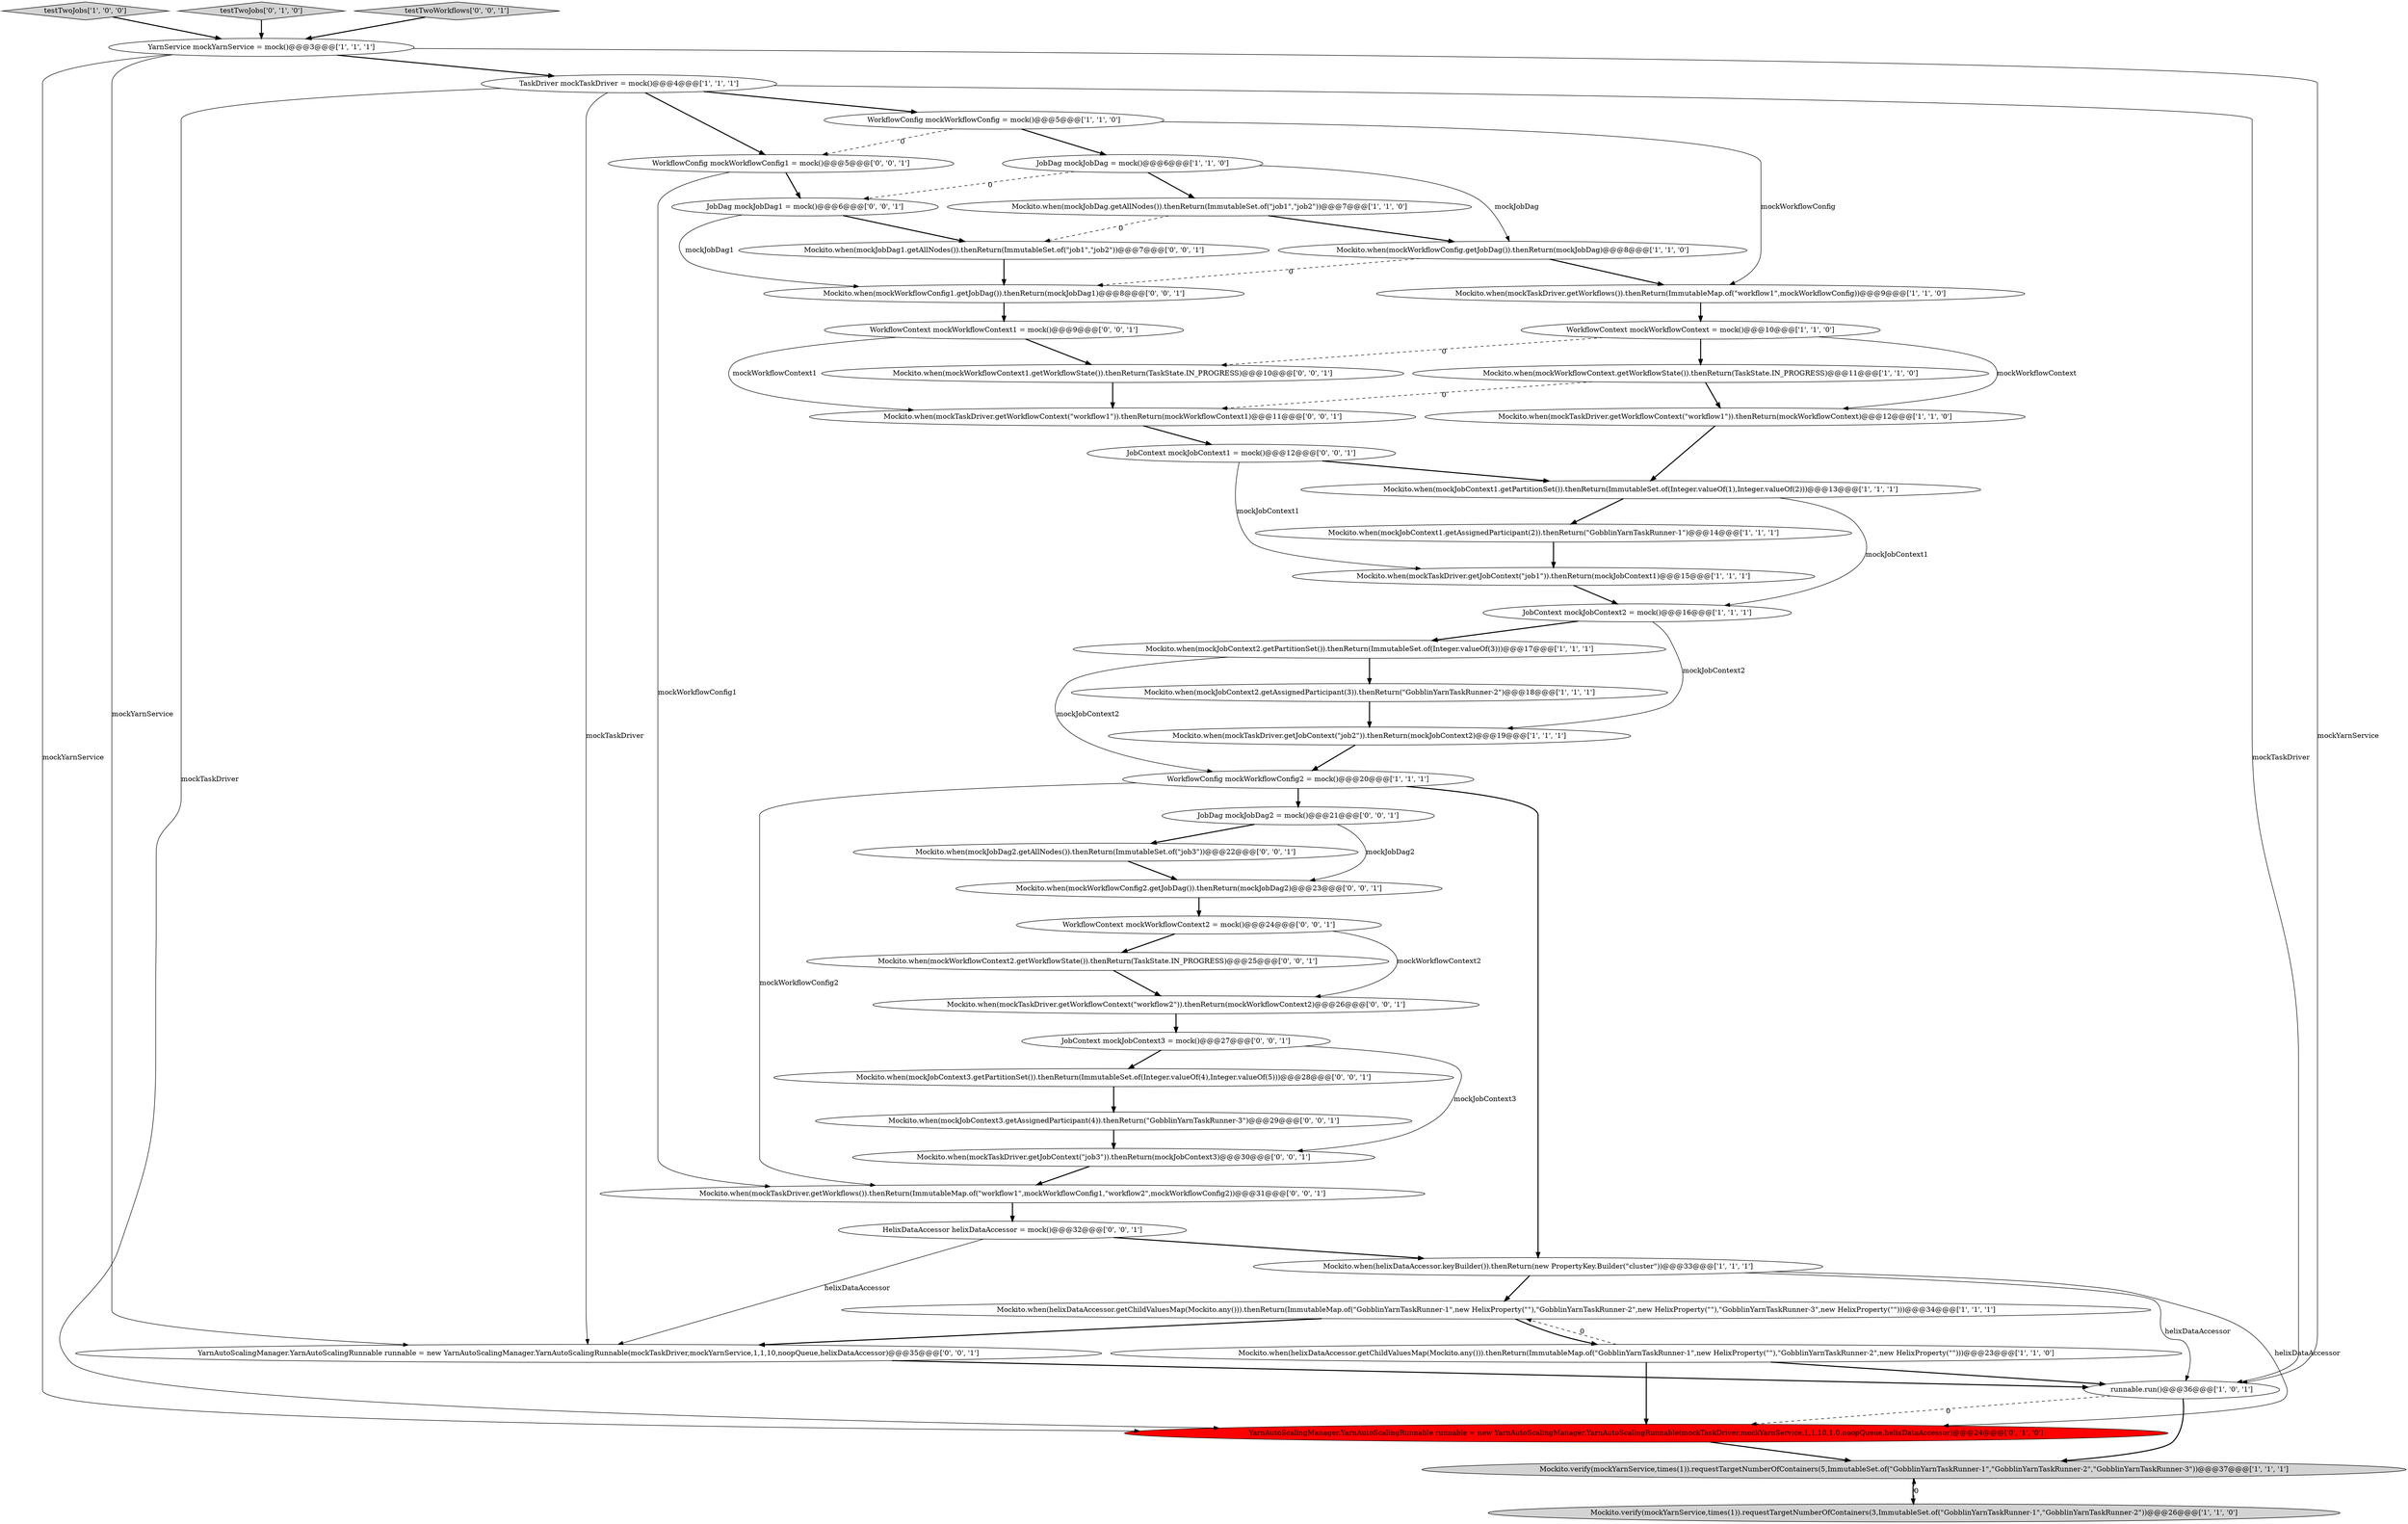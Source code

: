 digraph {
25 [style = filled, label = "YarnAutoScalingManager.YarnAutoScalingRunnable runnable = new YarnAutoScalingManager.YarnAutoScalingRunnable(mockTaskDriver,mockYarnService,1,1,10,1.0,noopQueue,helixDataAccessor)@@@24@@@['0', '1', '0']", fillcolor = red, shape = ellipse image = "AAA1AAABBB2BBB"];
22 [style = filled, label = "Mockito.when(mockJobContext2.getPartitionSet()).thenReturn(ImmutableSet.of(Integer.valueOf(3)))@@@17@@@['1', '1', '1']", fillcolor = white, shape = ellipse image = "AAA0AAABBB1BBB"];
4 [style = filled, label = "YarnService mockYarnService = mock()@@@3@@@['1', '1', '1']", fillcolor = white, shape = ellipse image = "AAA0AAABBB1BBB"];
2 [style = filled, label = "Mockito.when(mockJobContext2.getAssignedParticipant(3)).thenReturn(\"GobblinYarnTaskRunner-2\")@@@18@@@['1', '1', '1']", fillcolor = white, shape = ellipse image = "AAA0AAABBB1BBB"];
14 [style = filled, label = "WorkflowConfig mockWorkflowConfig2 = mock()@@@20@@@['1', '1', '1']", fillcolor = white, shape = ellipse image = "AAA0AAABBB1BBB"];
3 [style = filled, label = "Mockito.when(mockJobDag.getAllNodes()).thenReturn(ImmutableSet.of(\"job1\",\"job2\"))@@@7@@@['1', '1', '0']", fillcolor = white, shape = ellipse image = "AAA0AAABBB1BBB"];
20 [style = filled, label = "Mockito.when(mockWorkflowContext.getWorkflowState()).thenReturn(TaskState.IN_PROGRESS)@@@11@@@['1', '1', '0']", fillcolor = white, shape = ellipse image = "AAA0AAABBB1BBB"];
23 [style = filled, label = "Mockito.when(helixDataAccessor.getChildValuesMap(Mockito.any())).thenReturn(ImmutableMap.of(\"GobblinYarnTaskRunner-1\",new HelixProperty(\"\"),\"GobblinYarnTaskRunner-2\",new HelixProperty(\"\")))@@@23@@@['1', '1', '0']", fillcolor = white, shape = ellipse image = "AAA0AAABBB1BBB"];
29 [style = filled, label = "JobContext mockJobContext1 = mock()@@@12@@@['0', '0', '1']", fillcolor = white, shape = ellipse image = "AAA0AAABBB3BBB"];
8 [style = filled, label = "TaskDriver mockTaskDriver = mock()@@@4@@@['1', '1', '1']", fillcolor = white, shape = ellipse image = "AAA0AAABBB1BBB"];
44 [style = filled, label = "Mockito.when(mockTaskDriver.getWorkflowContext(\"workflow1\")).thenReturn(mockWorkflowContext1)@@@11@@@['0', '0', '1']", fillcolor = white, shape = ellipse image = "AAA0AAABBB3BBB"];
38 [style = filled, label = "JobDag mockJobDag1 = mock()@@@6@@@['0', '0', '1']", fillcolor = white, shape = ellipse image = "AAA0AAABBB3BBB"];
39 [style = filled, label = "Mockito.when(mockJobDag1.getAllNodes()).thenReturn(ImmutableSet.of(\"job1\",\"job2\"))@@@7@@@['0', '0', '1']", fillcolor = white, shape = ellipse image = "AAA0AAABBB3BBB"];
15 [style = filled, label = "Mockito.verify(mockYarnService,times(1)).requestTargetNumberOfContainers(3,ImmutableSet.of(\"GobblinYarnTaskRunner-1\",\"GobblinYarnTaskRunner-2\"))@@@26@@@['1', '1', '0']", fillcolor = lightgray, shape = ellipse image = "AAA0AAABBB1BBB"];
36 [style = filled, label = "JobDag mockJobDag2 = mock()@@@21@@@['0', '0', '1']", fillcolor = white, shape = ellipse image = "AAA0AAABBB3BBB"];
46 [style = filled, label = "Mockito.when(mockJobContext3.getPartitionSet()).thenReturn(ImmutableSet.of(Integer.valueOf(4),Integer.valueOf(5)))@@@28@@@['0', '0', '1']", fillcolor = white, shape = ellipse image = "AAA0AAABBB3BBB"];
30 [style = filled, label = "Mockito.when(mockWorkflowConfig2.getJobDag()).thenReturn(mockJobDag2)@@@23@@@['0', '0', '1']", fillcolor = white, shape = ellipse image = "AAA0AAABBB3BBB"];
21 [style = filled, label = "Mockito.when(mockTaskDriver.getWorkflowContext(\"workflow1\")).thenReturn(mockWorkflowContext)@@@12@@@['1', '1', '0']", fillcolor = white, shape = ellipse image = "AAA0AAABBB1BBB"];
19 [style = filled, label = "WorkflowContext mockWorkflowContext = mock()@@@10@@@['1', '1', '0']", fillcolor = white, shape = ellipse image = "AAA0AAABBB1BBB"];
6 [style = filled, label = "JobContext mockJobContext2 = mock()@@@16@@@['1', '1', '1']", fillcolor = white, shape = ellipse image = "AAA0AAABBB1BBB"];
12 [style = filled, label = "Mockito.when(mockTaskDriver.getJobContext(\"job2\")).thenReturn(mockJobContext2)@@@19@@@['1', '1', '1']", fillcolor = white, shape = ellipse image = "AAA0AAABBB1BBB"];
43 [style = filled, label = "WorkflowContext mockWorkflowContext2 = mock()@@@24@@@['0', '0', '1']", fillcolor = white, shape = ellipse image = "AAA0AAABBB3BBB"];
0 [style = filled, label = "testTwoJobs['1', '0', '0']", fillcolor = lightgray, shape = diamond image = "AAA0AAABBB1BBB"];
9 [style = filled, label = "Mockito.when(mockTaskDriver.getJobContext(\"job1\")).thenReturn(mockJobContext1)@@@15@@@['1', '1', '1']", fillcolor = white, shape = ellipse image = "AAA0AAABBB1BBB"];
5 [style = filled, label = "Mockito.when(mockTaskDriver.getWorkflows()).thenReturn(ImmutableMap.of(\"workflow1\",mockWorkflowConfig))@@@9@@@['1', '1', '0']", fillcolor = white, shape = ellipse image = "AAA0AAABBB1BBB"];
24 [style = filled, label = "JobDag mockJobDag = mock()@@@6@@@['1', '1', '0']", fillcolor = white, shape = ellipse image = "AAA0AAABBB1BBB"];
40 [style = filled, label = "Mockito.when(mockWorkflowContext2.getWorkflowState()).thenReturn(TaskState.IN_PROGRESS)@@@25@@@['0', '0', '1']", fillcolor = white, shape = ellipse image = "AAA0AAABBB3BBB"];
42 [style = filled, label = "YarnAutoScalingManager.YarnAutoScalingRunnable runnable = new YarnAutoScalingManager.YarnAutoScalingRunnable(mockTaskDriver,mockYarnService,1,1,10,noopQueue,helixDataAccessor)@@@35@@@['0', '0', '1']", fillcolor = white, shape = ellipse image = "AAA0AAABBB3BBB"];
10 [style = filled, label = "Mockito.when(helixDataAccessor.keyBuilder()).thenReturn(new PropertyKey.Builder(\"cluster\"))@@@33@@@['1', '1', '1']", fillcolor = white, shape = ellipse image = "AAA0AAABBB1BBB"];
1 [style = filled, label = "Mockito.when(mockWorkflowConfig.getJobDag()).thenReturn(mockJobDag)@@@8@@@['1', '1', '0']", fillcolor = white, shape = ellipse image = "AAA0AAABBB1BBB"];
26 [style = filled, label = "testTwoJobs['0', '1', '0']", fillcolor = lightgray, shape = diamond image = "AAA0AAABBB2BBB"];
31 [style = filled, label = "Mockito.when(mockTaskDriver.getWorkflowContext(\"workflow2\")).thenReturn(mockWorkflowContext2)@@@26@@@['0', '0', '1']", fillcolor = white, shape = ellipse image = "AAA0AAABBB3BBB"];
13 [style = filled, label = "WorkflowConfig mockWorkflowConfig = mock()@@@5@@@['1', '1', '0']", fillcolor = white, shape = ellipse image = "AAA0AAABBB1BBB"];
47 [style = filled, label = "JobContext mockJobContext3 = mock()@@@27@@@['0', '0', '1']", fillcolor = white, shape = ellipse image = "AAA0AAABBB3BBB"];
7 [style = filled, label = "Mockito.when(helixDataAccessor.getChildValuesMap(Mockito.any())).thenReturn(ImmutableMap.of(\"GobblinYarnTaskRunner-1\",new HelixProperty(\"\"),\"GobblinYarnTaskRunner-2\",new HelixProperty(\"\"),\"GobblinYarnTaskRunner-3\",new HelixProperty(\"\")))@@@34@@@['1', '1', '1']", fillcolor = white, shape = ellipse image = "AAA0AAABBB1BBB"];
27 [style = filled, label = "testTwoWorkflows['0', '0', '1']", fillcolor = lightgray, shape = diamond image = "AAA0AAABBB3BBB"];
45 [style = filled, label = "Mockito.when(mockWorkflowConfig1.getJobDag()).thenReturn(mockJobDag1)@@@8@@@['0', '0', '1']", fillcolor = white, shape = ellipse image = "AAA0AAABBB3BBB"];
41 [style = filled, label = "Mockito.when(mockTaskDriver.getJobContext(\"job3\")).thenReturn(mockJobContext3)@@@30@@@['0', '0', '1']", fillcolor = white, shape = ellipse image = "AAA0AAABBB3BBB"];
33 [style = filled, label = "WorkflowContext mockWorkflowContext1 = mock()@@@9@@@['0', '0', '1']", fillcolor = white, shape = ellipse image = "AAA0AAABBB3BBB"];
16 [style = filled, label = "Mockito.when(mockJobContext1.getPartitionSet()).thenReturn(ImmutableSet.of(Integer.valueOf(1),Integer.valueOf(2)))@@@13@@@['1', '1', '1']", fillcolor = white, shape = ellipse image = "AAA0AAABBB1BBB"];
18 [style = filled, label = "runnable.run()@@@36@@@['1', '0', '1']", fillcolor = white, shape = ellipse image = "AAA0AAABBB1BBB"];
34 [style = filled, label = "WorkflowConfig mockWorkflowConfig1 = mock()@@@5@@@['0', '0', '1']", fillcolor = white, shape = ellipse image = "AAA0AAABBB3BBB"];
35 [style = filled, label = "HelixDataAccessor helixDataAccessor = mock()@@@32@@@['0', '0', '1']", fillcolor = white, shape = ellipse image = "AAA0AAABBB3BBB"];
17 [style = filled, label = "Mockito.verify(mockYarnService,times(1)).requestTargetNumberOfContainers(5,ImmutableSet.of(\"GobblinYarnTaskRunner-1\",\"GobblinYarnTaskRunner-2\",\"GobblinYarnTaskRunner-3\"))@@@37@@@['1', '1', '1']", fillcolor = lightgray, shape = ellipse image = "AAA0AAABBB1BBB"];
37 [style = filled, label = "Mockito.when(mockTaskDriver.getWorkflows()).thenReturn(ImmutableMap.of(\"workflow1\",mockWorkflowConfig1,\"workflow2\",mockWorkflowConfig2))@@@31@@@['0', '0', '1']", fillcolor = white, shape = ellipse image = "AAA0AAABBB3BBB"];
28 [style = filled, label = "Mockito.when(mockWorkflowContext1.getWorkflowState()).thenReturn(TaskState.IN_PROGRESS)@@@10@@@['0', '0', '1']", fillcolor = white, shape = ellipse image = "AAA0AAABBB3BBB"];
32 [style = filled, label = "Mockito.when(mockJobContext3.getAssignedParticipant(4)).thenReturn(\"GobblinYarnTaskRunner-3\")@@@29@@@['0', '0', '1']", fillcolor = white, shape = ellipse image = "AAA0AAABBB3BBB"];
11 [style = filled, label = "Mockito.when(mockJobContext1.getAssignedParticipant(2)).thenReturn(\"GobblinYarnTaskRunner-1\")@@@14@@@['1', '1', '1']", fillcolor = white, shape = ellipse image = "AAA0AAABBB1BBB"];
48 [style = filled, label = "Mockito.when(mockJobDag2.getAllNodes()).thenReturn(ImmutableSet.of(\"job3\"))@@@22@@@['0', '0', '1']", fillcolor = white, shape = ellipse image = "AAA0AAABBB3BBB"];
1->5 [style = bold, label=""];
8->34 [style = bold, label=""];
23->25 [style = bold, label=""];
42->18 [style = bold, label=""];
16->11 [style = bold, label=""];
13->24 [style = bold, label=""];
22->2 [style = bold, label=""];
4->42 [style = solid, label="mockYarnService"];
3->1 [style = bold, label=""];
10->18 [style = solid, label="helixDataAccessor"];
6->22 [style = bold, label=""];
30->43 [style = bold, label=""];
29->9 [style = solid, label="mockJobContext1"];
14->37 [style = solid, label="mockWorkflowConfig2"];
44->29 [style = bold, label=""];
3->39 [style = dashed, label="0"];
19->20 [style = bold, label=""];
33->28 [style = bold, label=""];
41->37 [style = bold, label=""];
45->33 [style = bold, label=""];
47->41 [style = solid, label="mockJobContext3"];
18->17 [style = bold, label=""];
14->10 [style = bold, label=""];
16->6 [style = solid, label="mockJobContext1"];
8->25 [style = solid, label="mockTaskDriver"];
47->46 [style = bold, label=""];
39->45 [style = bold, label=""];
35->42 [style = solid, label="helixDataAccessor"];
38->45 [style = solid, label="mockJobDag1"];
11->9 [style = bold, label=""];
26->4 [style = bold, label=""];
10->7 [style = bold, label=""];
25->17 [style = bold, label=""];
38->39 [style = bold, label=""];
6->12 [style = solid, label="mockJobContext2"];
1->45 [style = dashed, label="0"];
2->12 [style = bold, label=""];
10->25 [style = solid, label="helixDataAccessor"];
9->6 [style = bold, label=""];
23->7 [style = dashed, label="0"];
20->21 [style = bold, label=""];
43->40 [style = bold, label=""];
5->19 [style = bold, label=""];
27->4 [style = bold, label=""];
20->44 [style = dashed, label="0"];
24->1 [style = solid, label="mockJobDag"];
0->4 [style = bold, label=""];
4->25 [style = solid, label="mockYarnService"];
43->31 [style = solid, label="mockWorkflowContext2"];
22->14 [style = solid, label="mockJobContext2"];
19->21 [style = solid, label="mockWorkflowContext"];
7->23 [style = bold, label=""];
19->28 [style = dashed, label="0"];
36->48 [style = bold, label=""];
8->18 [style = solid, label="mockTaskDriver"];
12->14 [style = bold, label=""];
17->15 [style = bold, label=""];
28->44 [style = bold, label=""];
7->42 [style = bold, label=""];
21->16 [style = bold, label=""];
13->5 [style = solid, label="mockWorkflowConfig"];
15->17 [style = dashed, label="0"];
4->8 [style = bold, label=""];
36->30 [style = solid, label="mockJobDag2"];
32->41 [style = bold, label=""];
35->10 [style = bold, label=""];
31->47 [style = bold, label=""];
40->31 [style = bold, label=""];
34->38 [style = bold, label=""];
37->35 [style = bold, label=""];
34->37 [style = solid, label="mockWorkflowConfig1"];
48->30 [style = bold, label=""];
8->42 [style = solid, label="mockTaskDriver"];
46->32 [style = bold, label=""];
4->18 [style = solid, label="mockYarnService"];
29->16 [style = bold, label=""];
24->3 [style = bold, label=""];
23->18 [style = bold, label=""];
13->34 [style = dashed, label="0"];
24->38 [style = dashed, label="0"];
18->25 [style = dashed, label="0"];
8->13 [style = bold, label=""];
33->44 [style = solid, label="mockWorkflowContext1"];
14->36 [style = bold, label=""];
}
